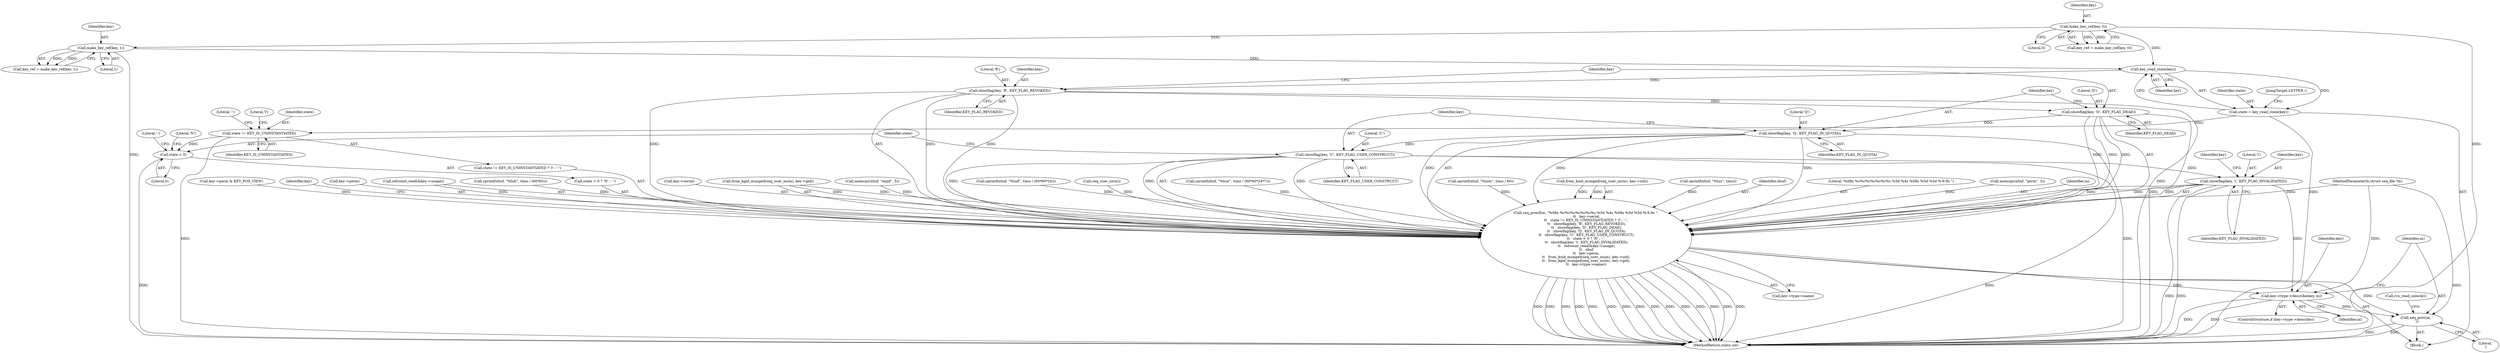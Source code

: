 digraph "0_linux_363b02dab09b3226f3bd1420dad9c72b79a42a76_12@API" {
"1000276" [label="(Call,key_read_state(key))"];
"1000121" [label="(Call,make_key_ref(key, 0))"];
"1000145" [label="(Call,make_key_ref(key, 1))"];
"1000274" [label="(Call,state = key_read_state(key))"];
"1000286" [label="(Call,state != KEY_IS_UNINSTANTIATED)"];
"1000308" [label="(Call,state < 0)"];
"1000291" [label="(Call,showflag(key, 'R', KEY_FLAG_REVOKED))"];
"1000279" [label="(Call,seq_printf(m, \"%08x %c%c%c%c%c%c%c %5d %4s %08x %5d %5d %-9.9s \",\n \t\t   key->serial,\n\t\t   state != KEY_IS_UNINSTANTIATED ? 'I' : '-',\n \t\t   showflag(key, 'R', KEY_FLAG_REVOKED),\n \t\t   showflag(key, 'D', KEY_FLAG_DEAD),\n \t\t   showflag(key, 'Q', KEY_FLAG_IN_QUOTA),\n \t\t   showflag(key, 'U', KEY_FLAG_USER_CONSTRUCT),\n\t\t   state < 0 ? 'N' : '-',\n \t\t   showflag(key, 'i', KEY_FLAG_INVALIDATED),\n \t\t   refcount_read(&key->usage),\n \t\t   xbuf,\n\t\t   key->perm,\n\t\t   from_kuid_munged(seq_user_ns(m), key->uid),\n\t\t   from_kgid_munged(seq_user_ns(m), key->gid),\n\t\t   key->type->name))"];
"1000349" [label="(Call,key->type->describe(key, m))"];
"1000352" [label="(Call,seq_putc(m, '\n'))"];
"1000295" [label="(Call,showflag(key, 'D', KEY_FLAG_DEAD))"];
"1000299" [label="(Call,showflag(key, 'Q', KEY_FLAG_IN_QUOTA))"];
"1000303" [label="(Call,showflag(key, 'U', KEY_FLAG_USER_CONSTRUCT))"];
"1000313" [label="(Call,showflag(key, 'i', KEY_FLAG_INVALIDATED))"];
"1000145" [label="(Call,make_key_ref(key, 1))"];
"1000299" [label="(Call,showflag(key, 'Q', KEY_FLAG_IN_QUOTA))"];
"1000251" [label="(Call,sprintf(xbuf, \"%lud\", timo / (60*60*24)))"];
"1000302" [label="(Identifier,KEY_FLAG_IN_QUOTA)"];
"1000123" [label="(Literal,0)"];
"1000276" [label="(Call,key_read_state(key))"];
"1000315" [label="(Literal,'i')"];
"1000358" [label="(MethodReturn,static int)"];
"1000277" [label="(Identifier,key)"];
"1000293" [label="(Literal,'R')"];
"1000306" [label="(Identifier,KEY_FLAG_USER_CONSTRUCT)"];
"1000303" [label="(Call,showflag(key, 'U', KEY_FLAG_USER_CONSTRUCT))"];
"1000333" [label="(Call,seq_user_ns(m))"];
"1000305" [label="(Literal,'U')"];
"1000262" [label="(Call,sprintf(xbuf, \"%luw\", timo / (60*60*24*7)))"];
"1000350" [label="(Identifier,key)"];
"1000349" [label="(Call,key->type->describe(key, m))"];
"1000307" [label="(Call,state < 0 ? 'N' : '-')"];
"1000143" [label="(Call,key_ref = make_key_ref(key, 1))"];
"1000274" [label="(Call,state = key_read_state(key))"];
"1000310" [label="(Literal,0)"];
"1000217" [label="(Call,sprintf(xbuf, \"%lum\", timo / 60))"];
"1000295" [label="(Call,showflag(key, 'D', KEY_FLAG_DEAD))"];
"1000352" [label="(Call,seq_putc(m, '\n'))"];
"1000326" [label="(Call,from_kuid_munged(seq_user_ns(m), key->uid))"];
"1000206" [label="(Call,sprintf(xbuf, \"%lus\", timo))"];
"1000338" [label="(Call,key->type->name)"];
"1000119" [label="(Call,key_ref = make_key_ref(key, 0))"];
"1000278" [label="(JumpTarget,LETTER :)"];
"1000287" [label="(Identifier,state)"];
"1000322" [label="(Identifier,xbuf)"];
"1000104" [label="(MethodParameterIn,struct seq_file *m)"];
"1000311" [label="(Literal,'N')"];
"1000288" [label="(Identifier,KEY_IS_UNINSTANTIATED)"];
"1000281" [label="(Literal,\"%08x %c%c%c%c%c%c%c %5d %4s %08x %5d %5d %-9.9s \")"];
"1000173" [label="(Call,memcpy(xbuf, \"perm\", 5))"];
"1000121" [label="(Call,make_key_ref(key, 0))"];
"1000316" [label="(Identifier,KEY_FLAG_INVALIDATED)"];
"1000308" [label="(Call,state < 0)"];
"1000280" [label="(Identifier,m)"];
"1000279" [label="(Call,seq_printf(m, \"%08x %c%c%c%c%c%c%c %5d %4s %08x %5d %5d %-9.9s \",\n \t\t   key->serial,\n\t\t   state != KEY_IS_UNINSTANTIATED ? 'I' : '-',\n \t\t   showflag(key, 'R', KEY_FLAG_REVOKED),\n \t\t   showflag(key, 'D', KEY_FLAG_DEAD),\n \t\t   showflag(key, 'Q', KEY_FLAG_IN_QUOTA),\n \t\t   showflag(key, 'U', KEY_FLAG_USER_CONSTRUCT),\n\t\t   state < 0 ? 'N' : '-',\n \t\t   showflag(key, 'i', KEY_FLAG_INVALIDATED),\n \t\t   refcount_read(&key->usage),\n \t\t   xbuf,\n\t\t   key->perm,\n\t\t   from_kuid_munged(seq_user_ns(m), key->uid),\n\t\t   from_kgid_munged(seq_user_ns(m), key->gid),\n\t\t   key->type->name))"];
"1000122" [label="(Identifier,key)"];
"1000296" [label="(Identifier,key)"];
"1000125" [label="(Call,key->perm & KEY_POS_VIEW)"];
"1000292" [label="(Identifier,key)"];
"1000343" [label="(ControlStructure,if (key->type->describe))"];
"1000355" [label="(Call,rcu_read_unlock())"];
"1000290" [label="(Literal,'-')"];
"1000346" [label="(Identifier,key)"];
"1000301" [label="(Literal,'Q')"];
"1000323" [label="(Call,key->perm)"];
"1000304" [label="(Identifier,key)"];
"1000309" [label="(Identifier,state)"];
"1000317" [label="(Call,refcount_read(&key->usage))"];
"1000275" [label="(Identifier,state)"];
"1000312" [label="(Literal,'-')"];
"1000286" [label="(Call,state != KEY_IS_UNINSTANTIATED)"];
"1000146" [label="(Identifier,key)"];
"1000232" [label="(Call,sprintf(xbuf, \"%luh\", timo / (60*60)))"];
"1000285" [label="(Call,state != KEY_IS_UNINSTANTIATED ? 'I' : '-')"];
"1000298" [label="(Identifier,KEY_FLAG_DEAD)"];
"1000313" [label="(Call,showflag(key, 'i', KEY_FLAG_INVALIDATED))"];
"1000300" [label="(Identifier,key)"];
"1000314" [label="(Identifier,key)"];
"1000291" [label="(Call,showflag(key, 'R', KEY_FLAG_REVOKED))"];
"1000354" [label="(Literal,'\n')"];
"1000282" [label="(Call,key->serial)"];
"1000332" [label="(Call,from_kgid_munged(seq_user_ns(m), key->gid))"];
"1000353" [label="(Identifier,m)"];
"1000294" [label="(Identifier,KEY_FLAG_REVOKED)"];
"1000351" [label="(Identifier,m)"];
"1000106" [label="(Block,)"];
"1000320" [label="(Identifier,key)"];
"1000289" [label="(Literal,'I')"];
"1000297" [label="(Literal,'D')"];
"1000187" [label="(Call,memcpy(xbuf, \"expd\", 5))"];
"1000147" [label="(Literal,1)"];
"1000276" -> "1000274"  [label="AST: "];
"1000276" -> "1000277"  [label="CFG: "];
"1000277" -> "1000276"  [label="AST: "];
"1000274" -> "1000276"  [label="CFG: "];
"1000276" -> "1000274"  [label="DDG: "];
"1000121" -> "1000276"  [label="DDG: "];
"1000145" -> "1000276"  [label="DDG: "];
"1000276" -> "1000291"  [label="DDG: "];
"1000121" -> "1000119"  [label="AST: "];
"1000121" -> "1000123"  [label="CFG: "];
"1000122" -> "1000121"  [label="AST: "];
"1000123" -> "1000121"  [label="AST: "];
"1000119" -> "1000121"  [label="CFG: "];
"1000121" -> "1000358"  [label="DDG: "];
"1000121" -> "1000119"  [label="DDG: "];
"1000121" -> "1000119"  [label="DDG: "];
"1000121" -> "1000145"  [label="DDG: "];
"1000145" -> "1000143"  [label="AST: "];
"1000145" -> "1000147"  [label="CFG: "];
"1000146" -> "1000145"  [label="AST: "];
"1000147" -> "1000145"  [label="AST: "];
"1000143" -> "1000145"  [label="CFG: "];
"1000145" -> "1000358"  [label="DDG: "];
"1000145" -> "1000143"  [label="DDG: "];
"1000145" -> "1000143"  [label="DDG: "];
"1000274" -> "1000106"  [label="AST: "];
"1000275" -> "1000274"  [label="AST: "];
"1000278" -> "1000274"  [label="CFG: "];
"1000274" -> "1000358"  [label="DDG: "];
"1000274" -> "1000286"  [label="DDG: "];
"1000286" -> "1000285"  [label="AST: "];
"1000286" -> "1000288"  [label="CFG: "];
"1000287" -> "1000286"  [label="AST: "];
"1000288" -> "1000286"  [label="AST: "];
"1000289" -> "1000286"  [label="CFG: "];
"1000290" -> "1000286"  [label="CFG: "];
"1000286" -> "1000358"  [label="DDG: "];
"1000286" -> "1000308"  [label="DDG: "];
"1000308" -> "1000307"  [label="AST: "];
"1000308" -> "1000310"  [label="CFG: "];
"1000309" -> "1000308"  [label="AST: "];
"1000310" -> "1000308"  [label="AST: "];
"1000311" -> "1000308"  [label="CFG: "];
"1000312" -> "1000308"  [label="CFG: "];
"1000308" -> "1000358"  [label="DDG: "];
"1000291" -> "1000279"  [label="AST: "];
"1000291" -> "1000294"  [label="CFG: "];
"1000292" -> "1000291"  [label="AST: "];
"1000293" -> "1000291"  [label="AST: "];
"1000294" -> "1000291"  [label="AST: "];
"1000296" -> "1000291"  [label="CFG: "];
"1000291" -> "1000358"  [label="DDG: "];
"1000291" -> "1000279"  [label="DDG: "];
"1000291" -> "1000279"  [label="DDG: "];
"1000291" -> "1000279"  [label="DDG: "];
"1000291" -> "1000295"  [label="DDG: "];
"1000279" -> "1000106"  [label="AST: "];
"1000279" -> "1000338"  [label="CFG: "];
"1000280" -> "1000279"  [label="AST: "];
"1000281" -> "1000279"  [label="AST: "];
"1000282" -> "1000279"  [label="AST: "];
"1000285" -> "1000279"  [label="AST: "];
"1000295" -> "1000279"  [label="AST: "];
"1000299" -> "1000279"  [label="AST: "];
"1000303" -> "1000279"  [label="AST: "];
"1000307" -> "1000279"  [label="AST: "];
"1000313" -> "1000279"  [label="AST: "];
"1000317" -> "1000279"  [label="AST: "];
"1000322" -> "1000279"  [label="AST: "];
"1000323" -> "1000279"  [label="AST: "];
"1000326" -> "1000279"  [label="AST: "];
"1000332" -> "1000279"  [label="AST: "];
"1000338" -> "1000279"  [label="AST: "];
"1000346" -> "1000279"  [label="CFG: "];
"1000279" -> "1000358"  [label="DDG: "];
"1000279" -> "1000358"  [label="DDG: "];
"1000279" -> "1000358"  [label="DDG: "];
"1000279" -> "1000358"  [label="DDG: "];
"1000279" -> "1000358"  [label="DDG: "];
"1000279" -> "1000358"  [label="DDG: "];
"1000279" -> "1000358"  [label="DDG: "];
"1000279" -> "1000358"  [label="DDG: "];
"1000279" -> "1000358"  [label="DDG: "];
"1000279" -> "1000358"  [label="DDG: "];
"1000279" -> "1000358"  [label="DDG: "];
"1000279" -> "1000358"  [label="DDG: "];
"1000279" -> "1000358"  [label="DDG: "];
"1000279" -> "1000358"  [label="DDG: "];
"1000279" -> "1000358"  [label="DDG: "];
"1000333" -> "1000279"  [label="DDG: "];
"1000104" -> "1000279"  [label="DDG: "];
"1000295" -> "1000279"  [label="DDG: "];
"1000295" -> "1000279"  [label="DDG: "];
"1000295" -> "1000279"  [label="DDG: "];
"1000299" -> "1000279"  [label="DDG: "];
"1000299" -> "1000279"  [label="DDG: "];
"1000299" -> "1000279"  [label="DDG: "];
"1000303" -> "1000279"  [label="DDG: "];
"1000303" -> "1000279"  [label="DDG: "];
"1000303" -> "1000279"  [label="DDG: "];
"1000313" -> "1000279"  [label="DDG: "];
"1000313" -> "1000279"  [label="DDG: "];
"1000313" -> "1000279"  [label="DDG: "];
"1000317" -> "1000279"  [label="DDG: "];
"1000187" -> "1000279"  [label="DDG: "];
"1000232" -> "1000279"  [label="DDG: "];
"1000251" -> "1000279"  [label="DDG: "];
"1000206" -> "1000279"  [label="DDG: "];
"1000173" -> "1000279"  [label="DDG: "];
"1000217" -> "1000279"  [label="DDG: "];
"1000262" -> "1000279"  [label="DDG: "];
"1000125" -> "1000279"  [label="DDG: "];
"1000326" -> "1000279"  [label="DDG: "];
"1000326" -> "1000279"  [label="DDG: "];
"1000332" -> "1000279"  [label="DDG: "];
"1000332" -> "1000279"  [label="DDG: "];
"1000279" -> "1000349"  [label="DDG: "];
"1000279" -> "1000352"  [label="DDG: "];
"1000349" -> "1000343"  [label="AST: "];
"1000349" -> "1000351"  [label="CFG: "];
"1000350" -> "1000349"  [label="AST: "];
"1000351" -> "1000349"  [label="AST: "];
"1000353" -> "1000349"  [label="CFG: "];
"1000349" -> "1000358"  [label="DDG: "];
"1000349" -> "1000358"  [label="DDG: "];
"1000313" -> "1000349"  [label="DDG: "];
"1000104" -> "1000349"  [label="DDG: "];
"1000349" -> "1000352"  [label="DDG: "];
"1000352" -> "1000106"  [label="AST: "];
"1000352" -> "1000354"  [label="CFG: "];
"1000353" -> "1000352"  [label="AST: "];
"1000354" -> "1000352"  [label="AST: "];
"1000355" -> "1000352"  [label="CFG: "];
"1000352" -> "1000358"  [label="DDG: "];
"1000352" -> "1000358"  [label="DDG: "];
"1000104" -> "1000352"  [label="DDG: "];
"1000295" -> "1000298"  [label="CFG: "];
"1000296" -> "1000295"  [label="AST: "];
"1000297" -> "1000295"  [label="AST: "];
"1000298" -> "1000295"  [label="AST: "];
"1000300" -> "1000295"  [label="CFG: "];
"1000295" -> "1000358"  [label="DDG: "];
"1000295" -> "1000299"  [label="DDG: "];
"1000299" -> "1000302"  [label="CFG: "];
"1000300" -> "1000299"  [label="AST: "];
"1000301" -> "1000299"  [label="AST: "];
"1000302" -> "1000299"  [label="AST: "];
"1000304" -> "1000299"  [label="CFG: "];
"1000299" -> "1000358"  [label="DDG: "];
"1000299" -> "1000303"  [label="DDG: "];
"1000303" -> "1000306"  [label="CFG: "];
"1000304" -> "1000303"  [label="AST: "];
"1000305" -> "1000303"  [label="AST: "];
"1000306" -> "1000303"  [label="AST: "];
"1000309" -> "1000303"  [label="CFG: "];
"1000303" -> "1000358"  [label="DDG: "];
"1000303" -> "1000313"  [label="DDG: "];
"1000313" -> "1000316"  [label="CFG: "];
"1000314" -> "1000313"  [label="AST: "];
"1000315" -> "1000313"  [label="AST: "];
"1000316" -> "1000313"  [label="AST: "];
"1000320" -> "1000313"  [label="CFG: "];
"1000313" -> "1000358"  [label="DDG: "];
"1000313" -> "1000358"  [label="DDG: "];
}
